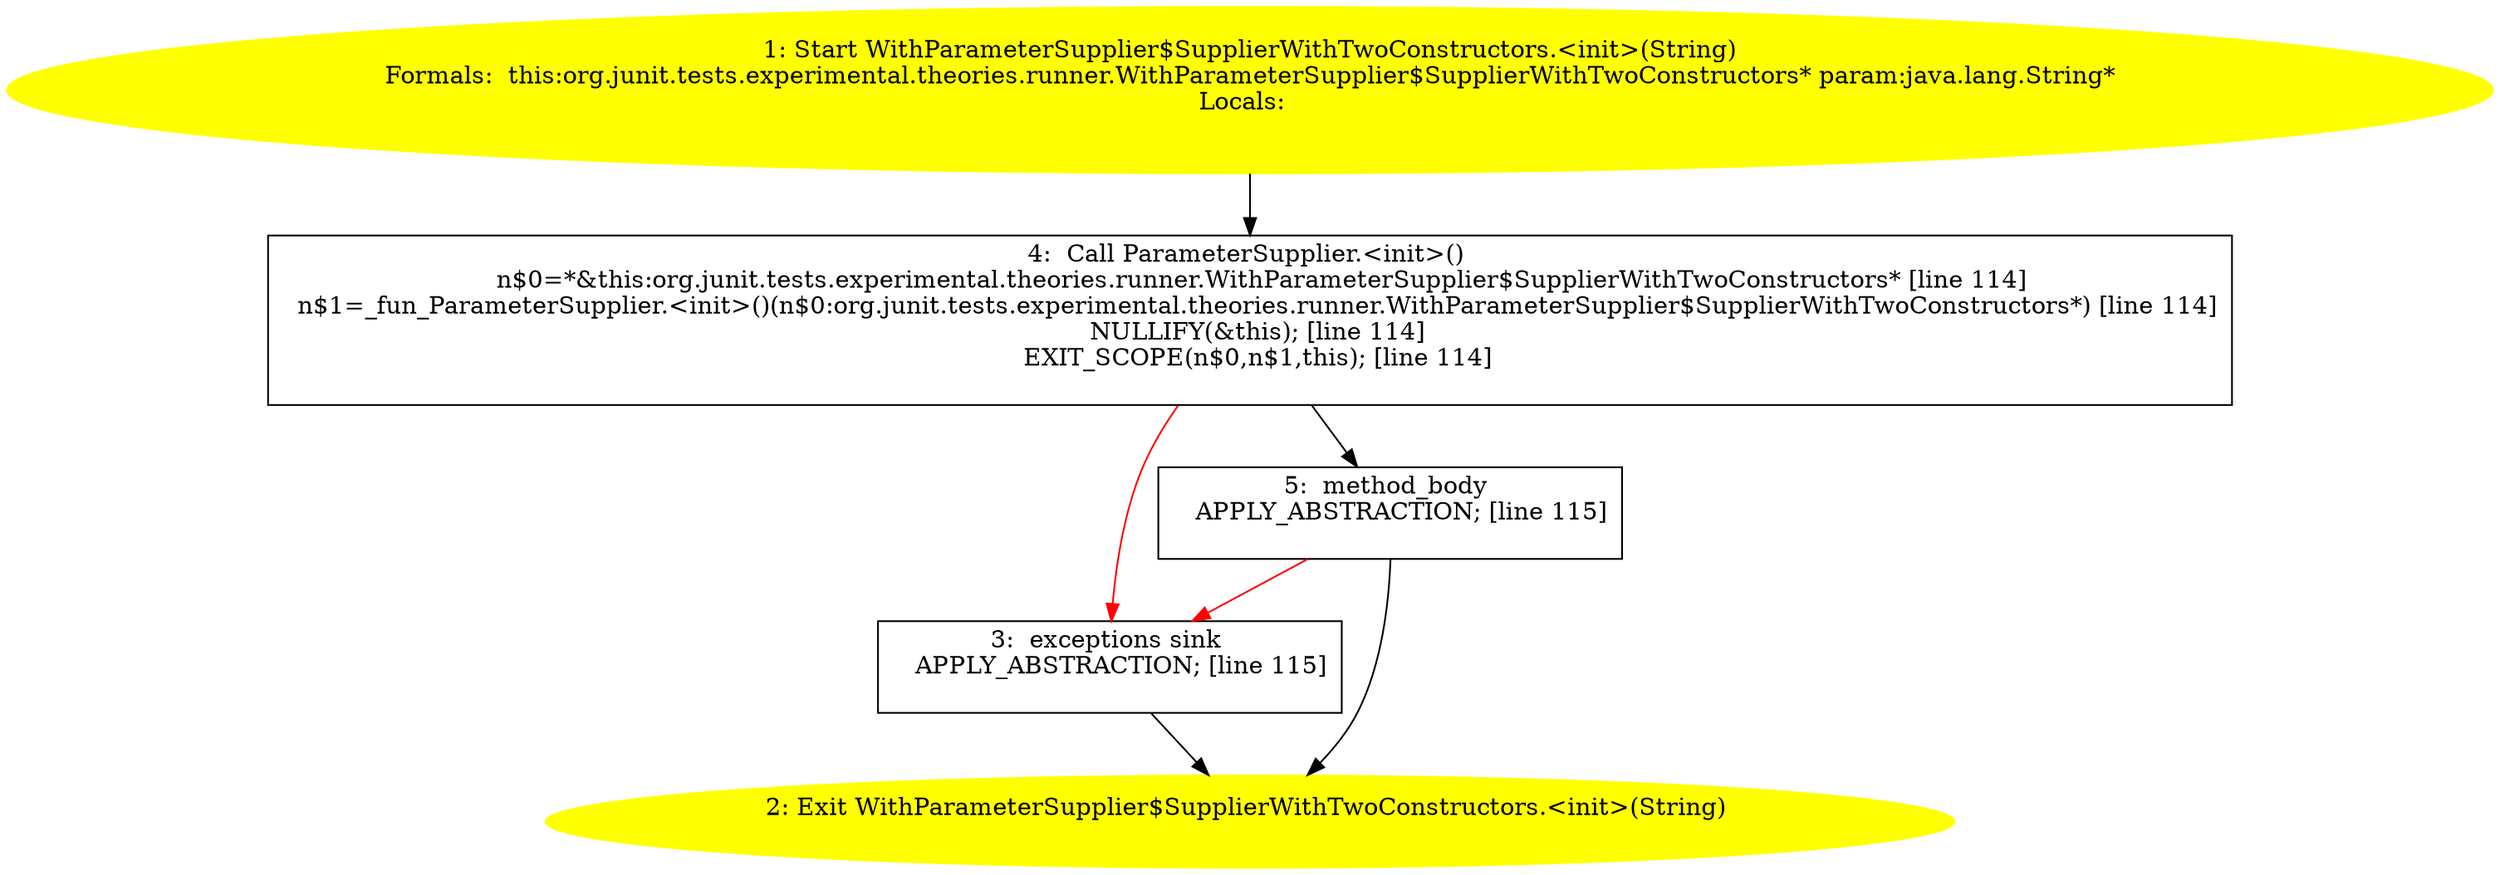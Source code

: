 /* @generated */
digraph cfg {
"org.junit.tests.experimental.theories.runner.WithParameterSupplier$SupplierWithTwoConstructors.<init.1c62a5d0475c5468eb95dfcd3f09f6d4_1" [label="1: Start WithParameterSupplier$SupplierWithTwoConstructors.<init>(String)\nFormals:  this:org.junit.tests.experimental.theories.runner.WithParameterSupplier$SupplierWithTwoConstructors* param:java.lang.String*\nLocals:  \n  " color=yellow style=filled]
	

	 "org.junit.tests.experimental.theories.runner.WithParameterSupplier$SupplierWithTwoConstructors.<init.1c62a5d0475c5468eb95dfcd3f09f6d4_1" -> "org.junit.tests.experimental.theories.runner.WithParameterSupplier$SupplierWithTwoConstructors.<init.1c62a5d0475c5468eb95dfcd3f09f6d4_4" ;
"org.junit.tests.experimental.theories.runner.WithParameterSupplier$SupplierWithTwoConstructors.<init.1c62a5d0475c5468eb95dfcd3f09f6d4_2" [label="2: Exit WithParameterSupplier$SupplierWithTwoConstructors.<init>(String) \n  " color=yellow style=filled]
	

"org.junit.tests.experimental.theories.runner.WithParameterSupplier$SupplierWithTwoConstructors.<init.1c62a5d0475c5468eb95dfcd3f09f6d4_3" [label="3:  exceptions sink \n   APPLY_ABSTRACTION; [line 115]\n " shape="box"]
	

	 "org.junit.tests.experimental.theories.runner.WithParameterSupplier$SupplierWithTwoConstructors.<init.1c62a5d0475c5468eb95dfcd3f09f6d4_3" -> "org.junit.tests.experimental.theories.runner.WithParameterSupplier$SupplierWithTwoConstructors.<init.1c62a5d0475c5468eb95dfcd3f09f6d4_2" ;
"org.junit.tests.experimental.theories.runner.WithParameterSupplier$SupplierWithTwoConstructors.<init.1c62a5d0475c5468eb95dfcd3f09f6d4_4" [label="4:  Call ParameterSupplier.<init>() \n   n$0=*&this:org.junit.tests.experimental.theories.runner.WithParameterSupplier$SupplierWithTwoConstructors* [line 114]\n  n$1=_fun_ParameterSupplier.<init>()(n$0:org.junit.tests.experimental.theories.runner.WithParameterSupplier$SupplierWithTwoConstructors*) [line 114]\n  NULLIFY(&this); [line 114]\n  EXIT_SCOPE(n$0,n$1,this); [line 114]\n " shape="box"]
	

	 "org.junit.tests.experimental.theories.runner.WithParameterSupplier$SupplierWithTwoConstructors.<init.1c62a5d0475c5468eb95dfcd3f09f6d4_4" -> "org.junit.tests.experimental.theories.runner.WithParameterSupplier$SupplierWithTwoConstructors.<init.1c62a5d0475c5468eb95dfcd3f09f6d4_5" ;
	 "org.junit.tests.experimental.theories.runner.WithParameterSupplier$SupplierWithTwoConstructors.<init.1c62a5d0475c5468eb95dfcd3f09f6d4_4" -> "org.junit.tests.experimental.theories.runner.WithParameterSupplier$SupplierWithTwoConstructors.<init.1c62a5d0475c5468eb95dfcd3f09f6d4_3" [color="red" ];
"org.junit.tests.experimental.theories.runner.WithParameterSupplier$SupplierWithTwoConstructors.<init.1c62a5d0475c5468eb95dfcd3f09f6d4_5" [label="5:  method_body \n   APPLY_ABSTRACTION; [line 115]\n " shape="box"]
	

	 "org.junit.tests.experimental.theories.runner.WithParameterSupplier$SupplierWithTwoConstructors.<init.1c62a5d0475c5468eb95dfcd3f09f6d4_5" -> "org.junit.tests.experimental.theories.runner.WithParameterSupplier$SupplierWithTwoConstructors.<init.1c62a5d0475c5468eb95dfcd3f09f6d4_2" ;
	 "org.junit.tests.experimental.theories.runner.WithParameterSupplier$SupplierWithTwoConstructors.<init.1c62a5d0475c5468eb95dfcd3f09f6d4_5" -> "org.junit.tests.experimental.theories.runner.WithParameterSupplier$SupplierWithTwoConstructors.<init.1c62a5d0475c5468eb95dfcd3f09f6d4_3" [color="red" ];
}
